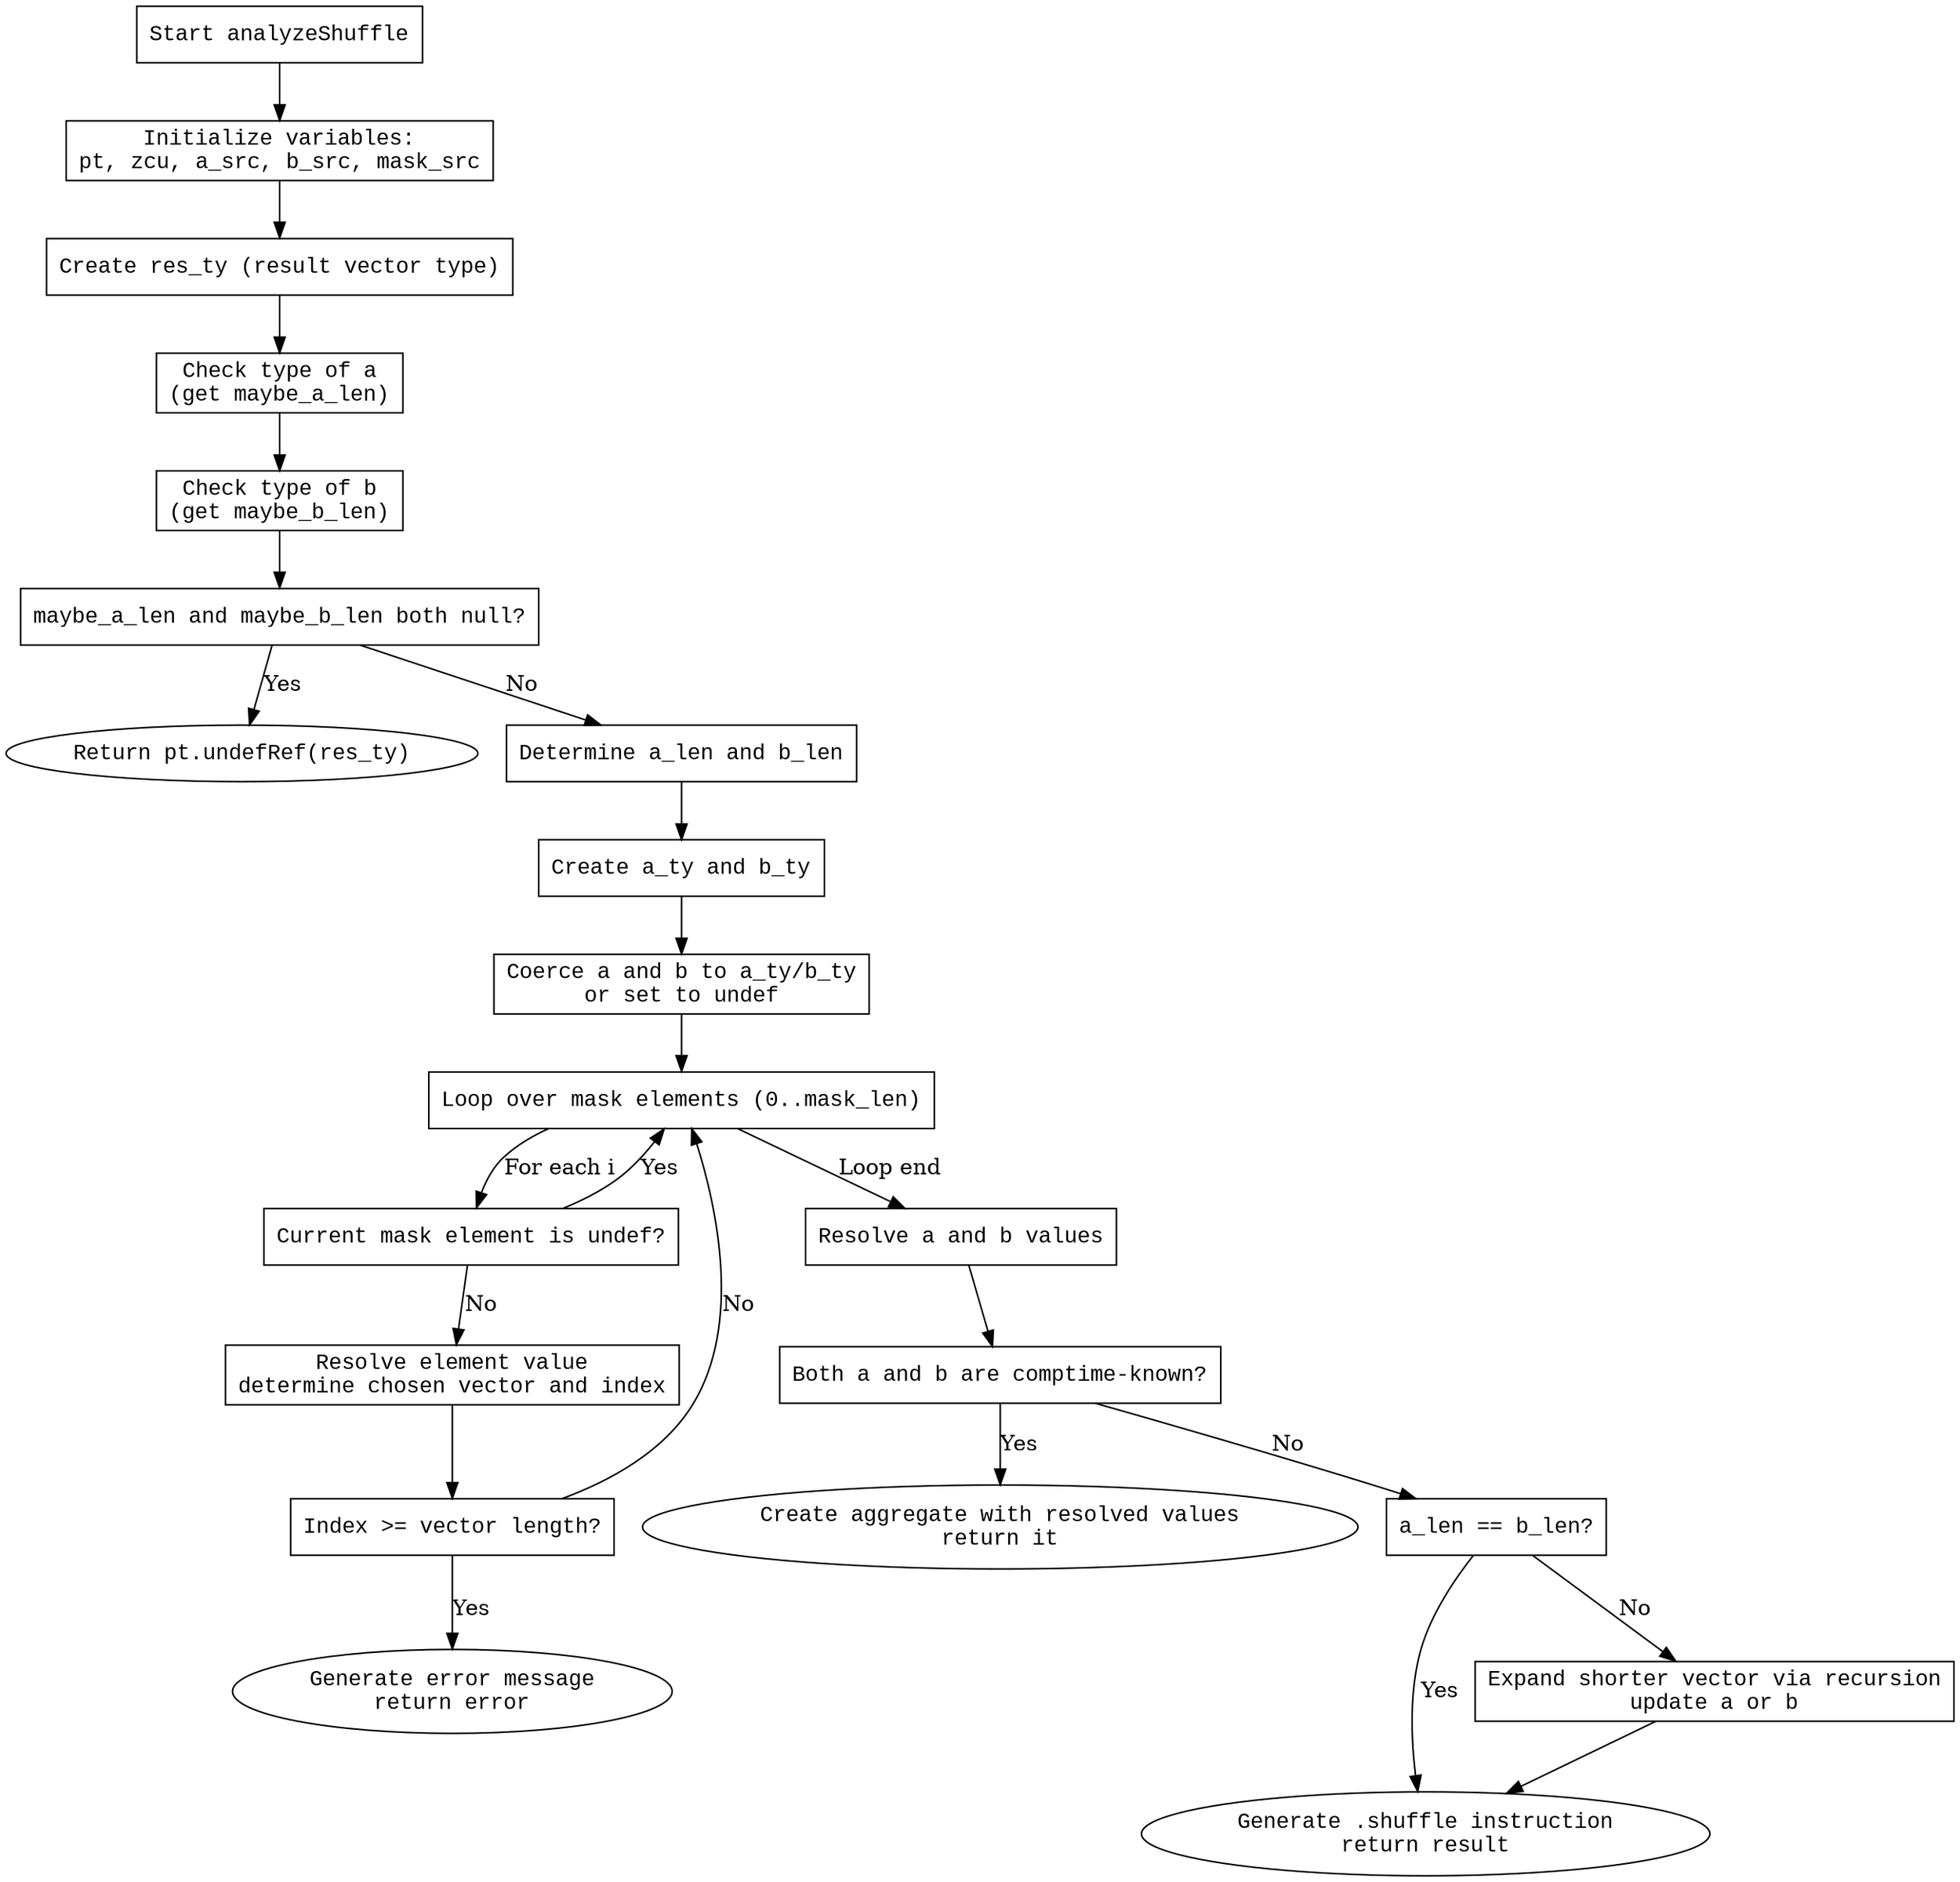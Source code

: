 
digraph analyzeShuffle {
    node [shape=rectangle, fontname="Courier New"];
    start [label="Start analyzeShuffle"];
    init [label="Initialize variables:\npt, zcu, a_src, b_src, mask_src"];
    create_res_ty [label="Create res_ty (result vector type)"];
    check_a_type [label="Check type of a\n(get maybe_a_len)"];
    check_b_type [label="Check type of b\n(get maybe_b_len)"];
    check_both_null [label="maybe_a_len and maybe_b_len both null?"];
    return_undef [label="Return pt.undefRef(res_ty)", shape=oval];
    determine_lengths [label="Determine a_len and b_len"];
    create_a_b_ty [label="Create a_ty and b_ty"];
    coerce_a_b [label="Coerce a and b to a_ty/b_ty\nor set to undef"];
    loop_mask_start [label="Loop over mask elements (0..mask_len)"];
    check_undef [label="Current mask element is undef?"];
    process_element [label="Resolve element value\ndetermine chosen vector and index"];
    check_bounds [label="Index >= vector length?"];
    generate_error [label="Generate error message\nreturn error", shape=oval];
    static_analysis [label="Resolve a and b values"];
    check_static [label="Both a and b are comptime-known?"];
    create_aggregate [label="Create aggregate with resolved values\nreturn it", shape=oval];
    check_lengths [label="a_len == b_len?"];
    expand_vector [label="Expand shorter vector via recursion\nupdate a or b"];
    generate_shuffle [label="Generate .shuffle instruction\nreturn result", shape=oval];

    start -> init;
    init -> create_res_ty;
    create_res_ty -> check_a_type;
    check_a_type -> check_b_type;
    check_b_type -> check_both_null;
    
    check_both_null -> return_undef [label="Yes"];
    check_both_null -> determine_lengths [label="No"];
    
    determine_lengths -> create_a_b_ty;
    create_a_b_ty -> coerce_a_b;
    coerce_a_b -> loop_mask_start;
    
    loop_mask_start -> check_undef [label="For each i"];
    check_undef -> loop_mask_start [label="Yes"];
    check_undef -> process_element [label="No"];
    
    process_element -> check_bounds;
    check_bounds -> generate_error [label="Yes"];
    check_bounds -> loop_mask_start [label="No"];
    
    loop_mask_start -> static_analysis [label="Loop end"];
    
    static_analysis -> check_static;
    check_static -> create_aggregate [label="Yes"];
    check_static -> check_lengths [label="No"];
    
    check_lengths -> expand_vector [label="No"];
    check_lengths -> generate_shuffle [label="Yes"];
    
    expand_vector -> generate_shuffle;
}
